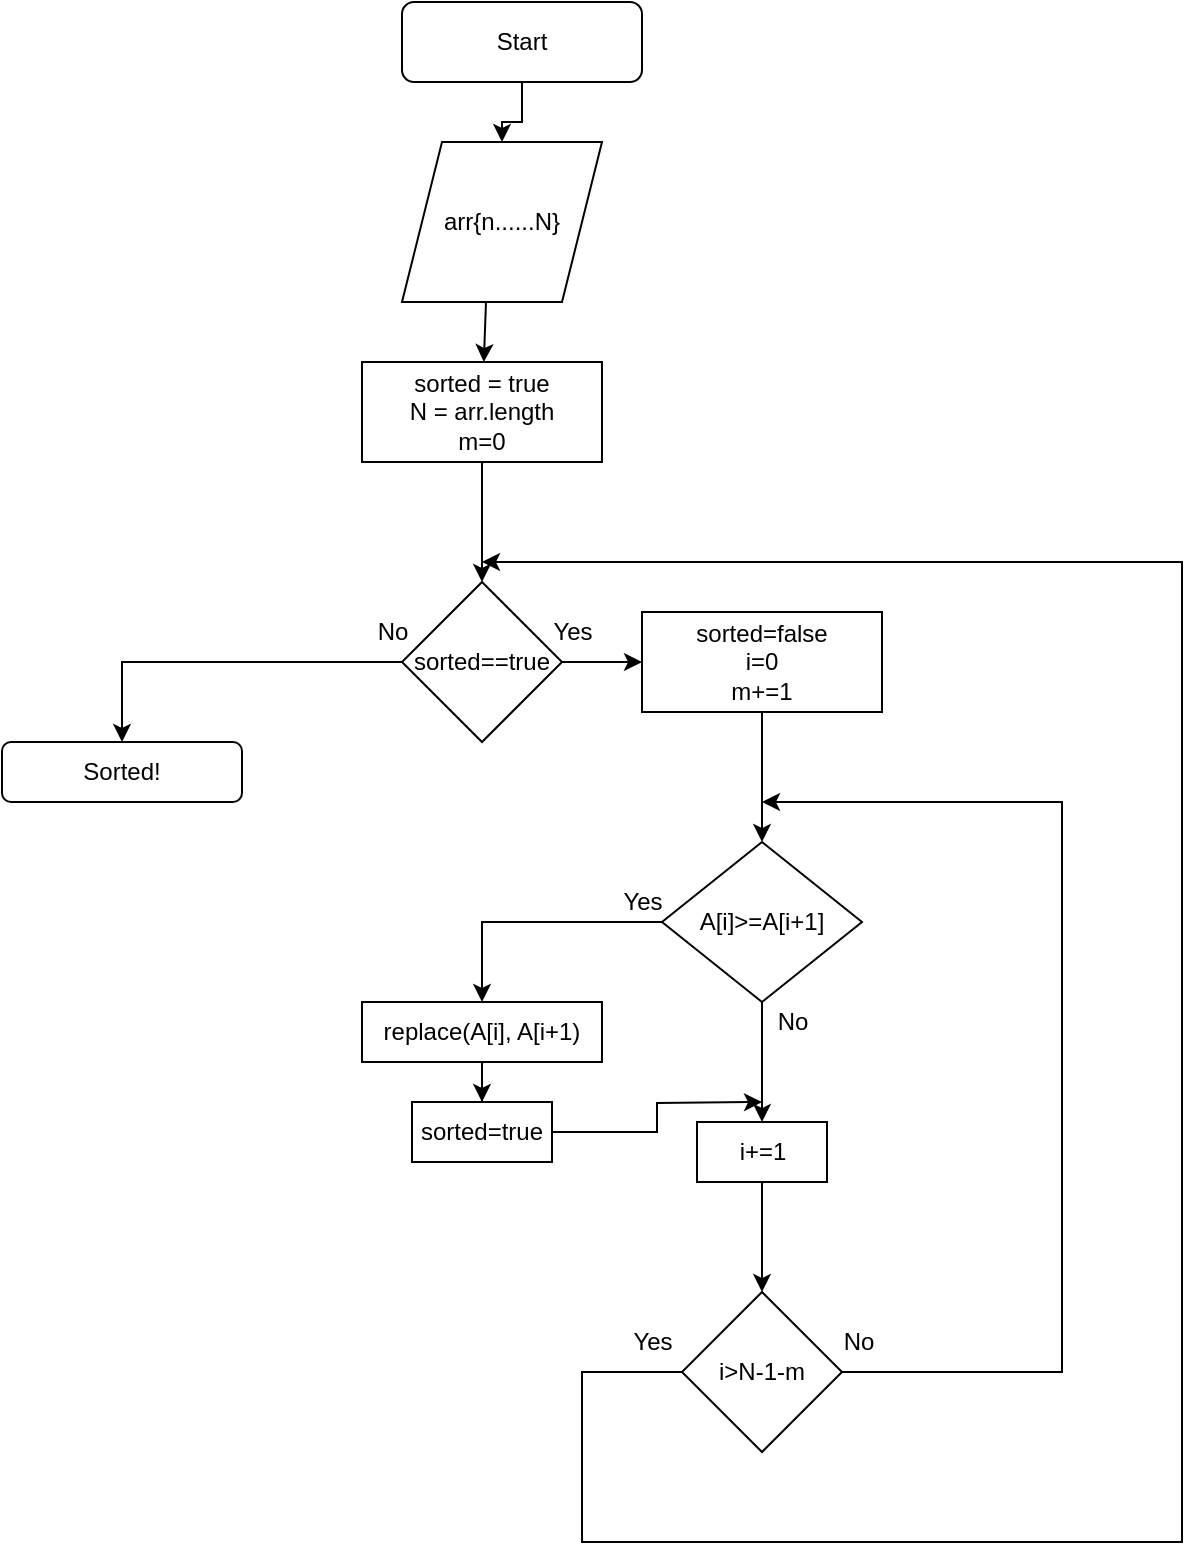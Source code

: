 <mxfile version="14.2.4" type="device"><diagram id="C5RBs43oDa-KdzZeNtuy" name="Page-1"><mxGraphModel dx="1038" dy="1716" grid="1" gridSize="10" guides="1" tooltips="1" connect="1" arrows="1" fold="1" page="1" pageScale="1" pageWidth="827" pageHeight="1169" math="0" shadow="0"><root><mxCell id="WIyWlLk6GJQsqaUBKTNV-0"/><mxCell id="WIyWlLk6GJQsqaUBKTNV-1" parent="WIyWlLk6GJQsqaUBKTNV-0"/><mxCell id="IwMkhBZHNXMDvWIE6rK1-28" value="" style="edgeStyle=orthogonalEdgeStyle;rounded=0;orthogonalLoop=1;jettySize=auto;html=1;" parent="WIyWlLk6GJQsqaUBKTNV-1" source="WIyWlLk6GJQsqaUBKTNV-3" target="WIyWlLk6GJQsqaUBKTNV-6" edge="1"><mxGeometry relative="1" as="geometry"/></mxCell><mxCell id="WIyWlLk6GJQsqaUBKTNV-3" value="Start" style="rounded=1;whiteSpace=wrap;html=1;fontSize=12;glass=0;strokeWidth=1;shadow=0;" parent="WIyWlLk6GJQsqaUBKTNV-1" vertex="1"><mxGeometry x="230" y="-40" width="120" height="40" as="geometry"/></mxCell><mxCell id="WIyWlLk6GJQsqaUBKTNV-6" value="&lt;div&gt;arr{n......N}&lt;/div&gt;" style="shape=parallelogram;perimeter=parallelogramPerimeter;whiteSpace=wrap;html=1;fixedSize=1;shadow=0;fontFamily=Helvetica;fontSize=12;fontColor=#000000;align=center;strokeColor=#000000;strokeWidth=1;fillColor=#ffffff;" parent="WIyWlLk6GJQsqaUBKTNV-1" vertex="1"><mxGeometry x="230" y="30" width="100" height="80" as="geometry"/></mxCell><mxCell id="IwMkhBZHNXMDvWIE6rK1-25" style="edgeStyle=orthogonalEdgeStyle;rounded=0;orthogonalLoop=1;jettySize=auto;html=1;entryX=0.5;entryY=0;entryDx=0;entryDy=0;" parent="WIyWlLk6GJQsqaUBKTNV-1" source="IwMkhBZHNXMDvWIE6rK1-0" target="IwMkhBZHNXMDvWIE6rK1-3" edge="1"><mxGeometry relative="1" as="geometry"/></mxCell><mxCell id="IwMkhBZHNXMDvWIE6rK1-0" value="&lt;div&gt;sorted = true&lt;/div&gt;&lt;div&gt;N = arr.length&lt;/div&gt;&lt;div&gt;m=0&lt;br&gt;&lt;/div&gt;" style="rounded=0;whiteSpace=wrap;html=1;" parent="WIyWlLk6GJQsqaUBKTNV-1" vertex="1"><mxGeometry x="210" y="140" width="120" height="50" as="geometry"/></mxCell><mxCell id="IwMkhBZHNXMDvWIE6rK1-1" value="" style="endArrow=classic;html=1;exitX=0.42;exitY=1;exitDx=0;exitDy=0;exitPerimeter=0;" parent="WIyWlLk6GJQsqaUBKTNV-1" source="WIyWlLk6GJQsqaUBKTNV-6" target="IwMkhBZHNXMDvWIE6rK1-0" edge="1"><mxGeometry width="50" height="50" relative="1" as="geometry"><mxPoint x="290" y="280" as="sourcePoint"/><mxPoint x="340" y="230" as="targetPoint"/></mxGeometry></mxCell><mxCell id="IwMkhBZHNXMDvWIE6rK1-5" style="edgeStyle=orthogonalEdgeStyle;rounded=0;orthogonalLoop=1;jettySize=auto;html=1;exitX=0;exitY=0.5;exitDx=0;exitDy=0;entryX=0.5;entryY=0;entryDx=0;entryDy=0;" parent="WIyWlLk6GJQsqaUBKTNV-1" source="IwMkhBZHNXMDvWIE6rK1-3" target="IwMkhBZHNXMDvWIE6rK1-8" edge="1"><mxGeometry relative="1" as="geometry"><mxPoint x="80" y="290" as="targetPoint"/></mxGeometry></mxCell><mxCell id="IwMkhBZHNXMDvWIE6rK1-30" value="" style="edgeStyle=orthogonalEdgeStyle;rounded=0;orthogonalLoop=1;jettySize=auto;html=1;" parent="WIyWlLk6GJQsqaUBKTNV-1" source="IwMkhBZHNXMDvWIE6rK1-3" target="IwMkhBZHNXMDvWIE6rK1-9" edge="1"><mxGeometry relative="1" as="geometry"/></mxCell><mxCell id="IwMkhBZHNXMDvWIE6rK1-3" value="&lt;div&gt;sorted==true&lt;/div&gt;" style="rhombus;whiteSpace=wrap;html=1;" parent="WIyWlLk6GJQsqaUBKTNV-1" vertex="1"><mxGeometry x="230" y="250" width="80" height="80" as="geometry"/></mxCell><mxCell id="IwMkhBZHNXMDvWIE6rK1-6" value="&lt;div&gt;No&lt;/div&gt;" style="text;html=1;align=center;verticalAlign=middle;resizable=0;points=[];autosize=1;" parent="WIyWlLk6GJQsqaUBKTNV-1" vertex="1"><mxGeometry x="210" y="265" width="30" height="20" as="geometry"/></mxCell><mxCell id="IwMkhBZHNXMDvWIE6rK1-7" value="Yes" style="text;html=1;align=center;verticalAlign=middle;resizable=0;points=[];autosize=1;" parent="WIyWlLk6GJQsqaUBKTNV-1" vertex="1"><mxGeometry x="300" y="265" width="30" height="20" as="geometry"/></mxCell><mxCell id="IwMkhBZHNXMDvWIE6rK1-8" value="&lt;div&gt;Sorted!&lt;/div&gt;" style="rounded=1;whiteSpace=wrap;html=1;" parent="WIyWlLk6GJQsqaUBKTNV-1" vertex="1"><mxGeometry x="30" y="330" width="120" height="30" as="geometry"/></mxCell><mxCell id="IwMkhBZHNXMDvWIE6rK1-11" style="edgeStyle=orthogonalEdgeStyle;rounded=0;orthogonalLoop=1;jettySize=auto;html=1;exitX=0.5;exitY=1;exitDx=0;exitDy=0;entryX=0.5;entryY=0;entryDx=0;entryDy=0;" parent="WIyWlLk6GJQsqaUBKTNV-1" source="IwMkhBZHNXMDvWIE6rK1-9" target="IwMkhBZHNXMDvWIE6rK1-10" edge="1"><mxGeometry relative="1" as="geometry"/></mxCell><mxCell id="IwMkhBZHNXMDvWIE6rK1-9" value="&lt;div&gt;sorted=false&lt;/div&gt;&lt;div&gt;i=0&lt;/div&gt;&lt;div&gt;m+=1&lt;br&gt;&lt;/div&gt;" style="rounded=0;whiteSpace=wrap;html=1;" parent="WIyWlLk6GJQsqaUBKTNV-1" vertex="1"><mxGeometry x="350" y="265" width="120" height="50" as="geometry"/></mxCell><mxCell id="IwMkhBZHNXMDvWIE6rK1-13" style="edgeStyle=orthogonalEdgeStyle;rounded=0;orthogonalLoop=1;jettySize=auto;html=1;exitX=0;exitY=0.5;exitDx=0;exitDy=0;entryX=0.5;entryY=0;entryDx=0;entryDy=0;" parent="WIyWlLk6GJQsqaUBKTNV-1" source="IwMkhBZHNXMDvWIE6rK1-10" target="IwMkhBZHNXMDvWIE6rK1-12" edge="1"><mxGeometry relative="1" as="geometry"/></mxCell><mxCell id="IwMkhBZHNXMDvWIE6rK1-16" style="edgeStyle=orthogonalEdgeStyle;rounded=0;orthogonalLoop=1;jettySize=auto;html=1;entryX=0.5;entryY=0;entryDx=0;entryDy=0;" parent="WIyWlLk6GJQsqaUBKTNV-1" source="IwMkhBZHNXMDvWIE6rK1-10" target="IwMkhBZHNXMDvWIE6rK1-15" edge="1"><mxGeometry relative="1" as="geometry"/></mxCell><mxCell id="IwMkhBZHNXMDvWIE6rK1-10" value="A[i]&amp;gt;=A[i+1]" style="rhombus;whiteSpace=wrap;html=1;" parent="WIyWlLk6GJQsqaUBKTNV-1" vertex="1"><mxGeometry x="360" y="380" width="100" height="80" as="geometry"/></mxCell><mxCell id="IwMkhBZHNXMDvWIE6rK1-19" style="edgeStyle=orthogonalEdgeStyle;rounded=0;orthogonalLoop=1;jettySize=auto;html=1;entryX=0.5;entryY=0;entryDx=0;entryDy=0;" parent="WIyWlLk6GJQsqaUBKTNV-1" source="IwMkhBZHNXMDvWIE6rK1-12" target="IwMkhBZHNXMDvWIE6rK1-18" edge="1"><mxGeometry relative="1" as="geometry"/></mxCell><mxCell id="IwMkhBZHNXMDvWIE6rK1-12" value="replace(A[i], A[i+1)" style="rounded=0;whiteSpace=wrap;html=1;" parent="WIyWlLk6GJQsqaUBKTNV-1" vertex="1"><mxGeometry x="210" y="460" width="120" height="30" as="geometry"/></mxCell><mxCell id="IwMkhBZHNXMDvWIE6rK1-14" value="Yes" style="text;html=1;align=center;verticalAlign=middle;resizable=0;points=[];autosize=1;" parent="WIyWlLk6GJQsqaUBKTNV-1" vertex="1"><mxGeometry x="335" y="400" width="30" height="20" as="geometry"/></mxCell><mxCell id="IwMkhBZHNXMDvWIE6rK1-22" value="" style="edgeStyle=orthogonalEdgeStyle;rounded=0;orthogonalLoop=1;jettySize=auto;html=1;" parent="WIyWlLk6GJQsqaUBKTNV-1" source="IwMkhBZHNXMDvWIE6rK1-15" target="IwMkhBZHNXMDvWIE6rK1-21" edge="1"><mxGeometry relative="1" as="geometry"/></mxCell><mxCell id="IwMkhBZHNXMDvWIE6rK1-15" value="i+=1" style="rounded=0;whiteSpace=wrap;html=1;" parent="WIyWlLk6GJQsqaUBKTNV-1" vertex="1"><mxGeometry x="377.5" y="520" width="65" height="30" as="geometry"/></mxCell><mxCell id="IwMkhBZHNXMDvWIE6rK1-17" value="No" style="text;html=1;align=center;verticalAlign=middle;resizable=0;points=[];autosize=1;" parent="WIyWlLk6GJQsqaUBKTNV-1" vertex="1"><mxGeometry x="410" y="460" width="30" height="20" as="geometry"/></mxCell><mxCell id="IwMkhBZHNXMDvWIE6rK1-20" style="edgeStyle=orthogonalEdgeStyle;rounded=0;orthogonalLoop=1;jettySize=auto;html=1;" parent="WIyWlLk6GJQsqaUBKTNV-1" source="IwMkhBZHNXMDvWIE6rK1-18" edge="1"><mxGeometry relative="1" as="geometry"><mxPoint x="410" y="510" as="targetPoint"/></mxGeometry></mxCell><mxCell id="IwMkhBZHNXMDvWIE6rK1-18" value="sorted=true" style="rounded=0;whiteSpace=wrap;html=1;" parent="WIyWlLk6GJQsqaUBKTNV-1" vertex="1"><mxGeometry x="235" y="510" width="70" height="30" as="geometry"/></mxCell><mxCell id="IwMkhBZHNXMDvWIE6rK1-23" style="edgeStyle=orthogonalEdgeStyle;rounded=0;orthogonalLoop=1;jettySize=auto;html=1;" parent="WIyWlLk6GJQsqaUBKTNV-1" source="IwMkhBZHNXMDvWIE6rK1-21" edge="1"><mxGeometry relative="1" as="geometry"><mxPoint x="410" y="360" as="targetPoint"/><Array as="points"><mxPoint x="560" y="645"/><mxPoint x="560" y="360"/><mxPoint x="410" y="360"/></Array></mxGeometry></mxCell><mxCell id="IwMkhBZHNXMDvWIE6rK1-26" style="edgeStyle=orthogonalEdgeStyle;rounded=0;orthogonalLoop=1;jettySize=auto;html=1;" parent="WIyWlLk6GJQsqaUBKTNV-1" source="IwMkhBZHNXMDvWIE6rK1-21" edge="1"><mxGeometry relative="1" as="geometry"><mxPoint x="270" y="240" as="targetPoint"/><Array as="points"><mxPoint x="320" y="645"/><mxPoint x="320" y="730"/><mxPoint x="620" y="730"/><mxPoint x="620" y="240"/></Array></mxGeometry></mxCell><mxCell id="IwMkhBZHNXMDvWIE6rK1-21" value="i&amp;gt;N-1-m" style="rhombus;whiteSpace=wrap;html=1;rounded=0;" parent="WIyWlLk6GJQsqaUBKTNV-1" vertex="1"><mxGeometry x="370" y="605" width="80" height="80" as="geometry"/></mxCell><mxCell id="IwMkhBZHNXMDvWIE6rK1-24" value="No" style="text;html=1;align=center;verticalAlign=middle;resizable=0;points=[];autosize=1;" parent="WIyWlLk6GJQsqaUBKTNV-1" vertex="1"><mxGeometry x="442.5" y="620" width="30" height="20" as="geometry"/></mxCell><mxCell id="IwMkhBZHNXMDvWIE6rK1-29" value="Yes" style="text;html=1;align=center;verticalAlign=middle;resizable=0;points=[];autosize=1;" parent="WIyWlLk6GJQsqaUBKTNV-1" vertex="1"><mxGeometry x="340" y="620" width="30" height="20" as="geometry"/></mxCell></root></mxGraphModel></diagram></mxfile>